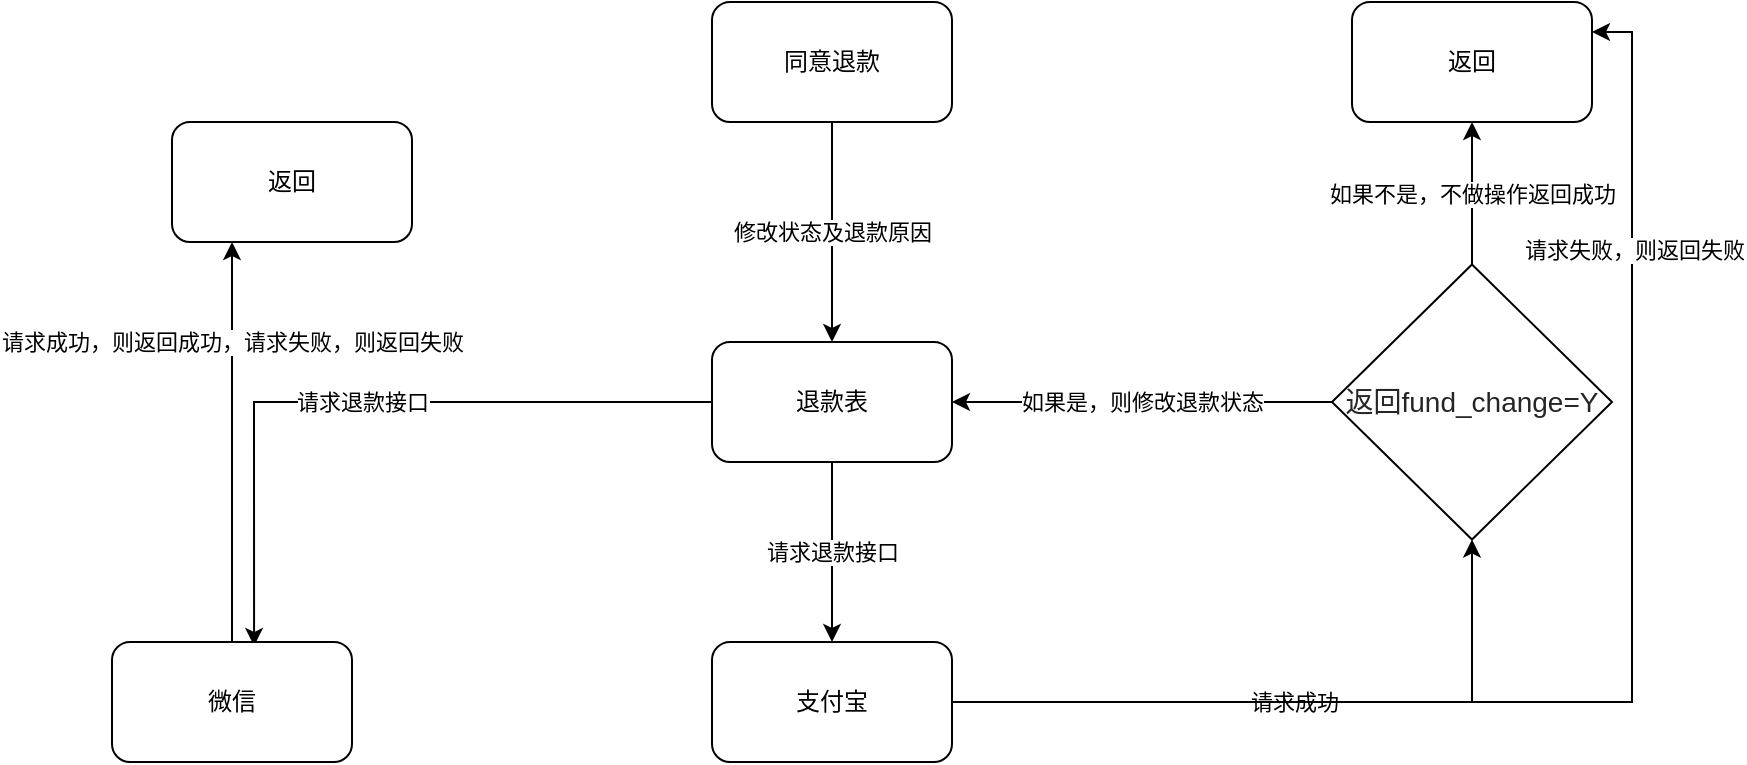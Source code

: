 <mxfile version="14.7.3" type="github">
  <diagram id="8ErIZX99hBg3tY-EivI7" name="第 1 页">
    <mxGraphModel dx="2249" dy="763" grid="1" gridSize="10" guides="1" tooltips="1" connect="1" arrows="1" fold="1" page="1" pageScale="1" pageWidth="827" pageHeight="1169" math="0" shadow="0">
      <root>
        <mxCell id="0" />
        <mxCell id="1" parent="0" />
        <mxCell id="mEoHpBIgfC-0nK4Zhj2Q-4" value="修改状态及退款原因" style="edgeStyle=orthogonalEdgeStyle;rounded=0;orthogonalLoop=1;jettySize=auto;html=1;" edge="1" parent="1" source="mEoHpBIgfC-0nK4Zhj2Q-1" target="mEoHpBIgfC-0nK4Zhj2Q-3">
          <mxGeometry relative="1" as="geometry" />
        </mxCell>
        <mxCell id="mEoHpBIgfC-0nK4Zhj2Q-1" value="同意退款" style="rounded=1;whiteSpace=wrap;html=1;" vertex="1" parent="1">
          <mxGeometry x="300" y="40" width="120" height="60" as="geometry" />
        </mxCell>
        <mxCell id="mEoHpBIgfC-0nK4Zhj2Q-11" value="请求退款接口" style="edgeStyle=orthogonalEdgeStyle;rounded=0;orthogonalLoop=1;jettySize=auto;html=1;entryX=0.5;entryY=0;entryDx=0;entryDy=0;" edge="1" parent="1" source="mEoHpBIgfC-0nK4Zhj2Q-3" target="mEoHpBIgfC-0nK4Zhj2Q-6">
          <mxGeometry relative="1" as="geometry" />
        </mxCell>
        <mxCell id="mEoHpBIgfC-0nK4Zhj2Q-20" value="请求退款接口" style="edgeStyle=orthogonalEdgeStyle;rounded=0;orthogonalLoop=1;jettySize=auto;html=1;entryX=0.592;entryY=0.033;entryDx=0;entryDy=0;entryPerimeter=0;" edge="1" parent="1" source="mEoHpBIgfC-0nK4Zhj2Q-3" target="mEoHpBIgfC-0nK4Zhj2Q-19">
          <mxGeometry relative="1" as="geometry" />
        </mxCell>
        <mxCell id="mEoHpBIgfC-0nK4Zhj2Q-3" value="退款表" style="rounded=1;whiteSpace=wrap;html=1;" vertex="1" parent="1">
          <mxGeometry x="300" y="210" width="120" height="60" as="geometry" />
        </mxCell>
        <mxCell id="mEoHpBIgfC-0nK4Zhj2Q-13" value="请求成功" style="edgeStyle=orthogonalEdgeStyle;rounded=0;orthogonalLoop=1;jettySize=auto;html=1;" edge="1" parent="1" source="mEoHpBIgfC-0nK4Zhj2Q-6" target="mEoHpBIgfC-0nK4Zhj2Q-14">
          <mxGeometry relative="1" as="geometry">
            <mxPoint x="600" y="300" as="targetPoint" />
          </mxGeometry>
        </mxCell>
        <mxCell id="mEoHpBIgfC-0nK4Zhj2Q-25" style="edgeStyle=orthogonalEdgeStyle;rounded=0;orthogonalLoop=1;jettySize=auto;html=1;entryX=1;entryY=0.25;entryDx=0;entryDy=0;" edge="1" parent="1" source="mEoHpBIgfC-0nK4Zhj2Q-6" target="mEoHpBIgfC-0nK4Zhj2Q-17">
          <mxGeometry relative="1" as="geometry" />
        </mxCell>
        <mxCell id="mEoHpBIgfC-0nK4Zhj2Q-26" value="请求失败，则返回失败" style="edgeLabel;html=1;align=center;verticalAlign=middle;resizable=0;points=[];" vertex="1" connectable="0" parent="mEoHpBIgfC-0nK4Zhj2Q-25">
          <mxGeometry x="0.629" y="-1" relative="1" as="geometry">
            <mxPoint as="offset" />
          </mxGeometry>
        </mxCell>
        <mxCell id="mEoHpBIgfC-0nK4Zhj2Q-6" value="支付宝" style="rounded=1;whiteSpace=wrap;html=1;" vertex="1" parent="1">
          <mxGeometry x="300" y="360" width="120" height="60" as="geometry" />
        </mxCell>
        <mxCell id="mEoHpBIgfC-0nK4Zhj2Q-16" value="如果是，则修改退款状态" style="edgeStyle=orthogonalEdgeStyle;rounded=0;orthogonalLoop=1;jettySize=auto;html=1;entryX=1;entryY=0.5;entryDx=0;entryDy=0;" edge="1" parent="1" source="mEoHpBIgfC-0nK4Zhj2Q-14" target="mEoHpBIgfC-0nK4Zhj2Q-3">
          <mxGeometry relative="1" as="geometry" />
        </mxCell>
        <mxCell id="mEoHpBIgfC-0nK4Zhj2Q-18" value="如果不是，不做操作返回成功" style="edgeStyle=orthogonalEdgeStyle;rounded=0;orthogonalLoop=1;jettySize=auto;html=1;exitX=0.5;exitY=0;exitDx=0;exitDy=0;entryX=0.5;entryY=1;entryDx=0;entryDy=0;" edge="1" parent="1" source="mEoHpBIgfC-0nK4Zhj2Q-14" target="mEoHpBIgfC-0nK4Zhj2Q-17">
          <mxGeometry relative="1" as="geometry" />
        </mxCell>
        <mxCell id="mEoHpBIgfC-0nK4Zhj2Q-14" value="&lt;span style=&quot;color: #262626 ; font-size: 14px&quot;&gt;返回fund_change=Y&lt;/span&gt;" style="rhombus;whiteSpace=wrap;html=1;" vertex="1" parent="1">
          <mxGeometry x="610" y="171.25" width="140" height="137.5" as="geometry" />
        </mxCell>
        <mxCell id="mEoHpBIgfC-0nK4Zhj2Q-17" value="返回" style="rounded=1;whiteSpace=wrap;html=1;" vertex="1" parent="1">
          <mxGeometry x="620" y="40" width="120" height="60" as="geometry" />
        </mxCell>
        <mxCell id="mEoHpBIgfC-0nK4Zhj2Q-24" value="请求成功，则返回成功，请求失败，则返回失败" style="edgeStyle=orthogonalEdgeStyle;rounded=0;orthogonalLoop=1;jettySize=auto;html=1;entryX=0.25;entryY=1;entryDx=0;entryDy=0;" edge="1" parent="1" source="mEoHpBIgfC-0nK4Zhj2Q-19" target="mEoHpBIgfC-0nK4Zhj2Q-23">
          <mxGeometry x="0.5" relative="1" as="geometry">
            <mxPoint as="offset" />
          </mxGeometry>
        </mxCell>
        <mxCell id="mEoHpBIgfC-0nK4Zhj2Q-19" value="微信" style="rounded=1;whiteSpace=wrap;html=1;" vertex="1" parent="1">
          <mxGeometry y="360" width="120" height="60" as="geometry" />
        </mxCell>
        <mxCell id="mEoHpBIgfC-0nK4Zhj2Q-23" value="返回" style="rounded=1;whiteSpace=wrap;html=1;" vertex="1" parent="1">
          <mxGeometry x="30" y="100" width="120" height="60" as="geometry" />
        </mxCell>
      </root>
    </mxGraphModel>
  </diagram>
</mxfile>
